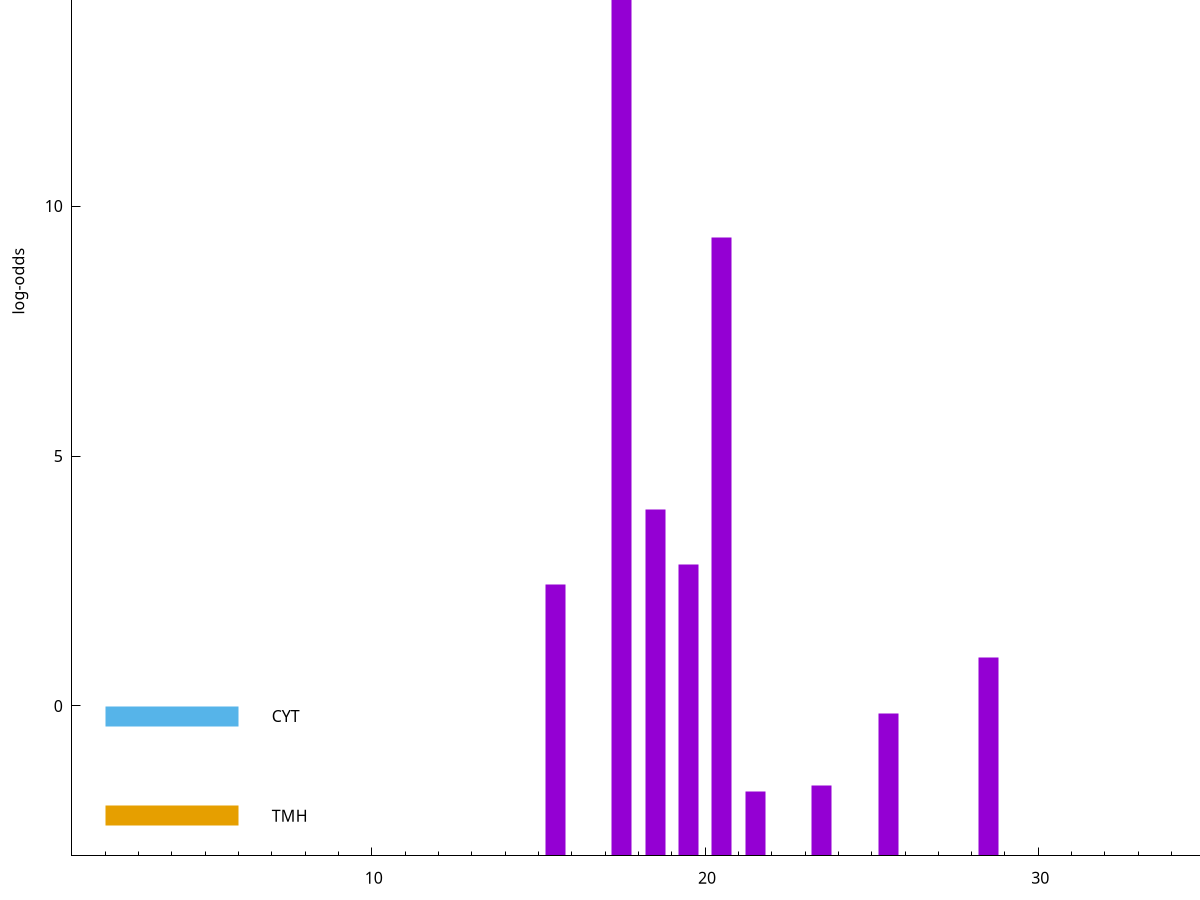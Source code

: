 set title "LipoP predictions for SRR4017835.gff"
set size 2., 1.4
set xrange [1:70] 
set mxtics 10
set yrange [-3:20]
set y2range [0:23]
set ylabel "log-odds"
set term postscript eps color solid "Helvetica" 30
set output "SRR4017835.gff1.eps"
set arrow from 2,15.3384 to 6,15.3384 nohead lt 1 lw 20
set label "SpI" at 7,15.3384
set arrow from 2,-0.200913 to 6,-0.200913 nohead lt 3 lw 20
set label "CYT" at 7,-0.200913
set arrow from 2,-2.19504 to 6,-2.19504 nohead lt 4 lw 20
set label "TMH" at 7,-2.19504
set arrow from 2,15.3384 to 6,15.3384 nohead lt 1 lw 20
set label "SpI" at 7,15.3384
# NOTE: The scores below are the log-odds scores with the threshold
# NOTE: subtracted (a hack to make gnuplot make the histogram all
# NOTE: look nice).
plot "-" axes x1y2 title "" with impulses lt 1 lw 20
17.500000 18.314100
20.500000 12.365120
18.500000 6.935530
19.500000 5.835050
15.500000 5.436600
28.500000 3.964381
25.500000 2.846059
23.500000 1.412850
21.500000 1.295890
e
exit
